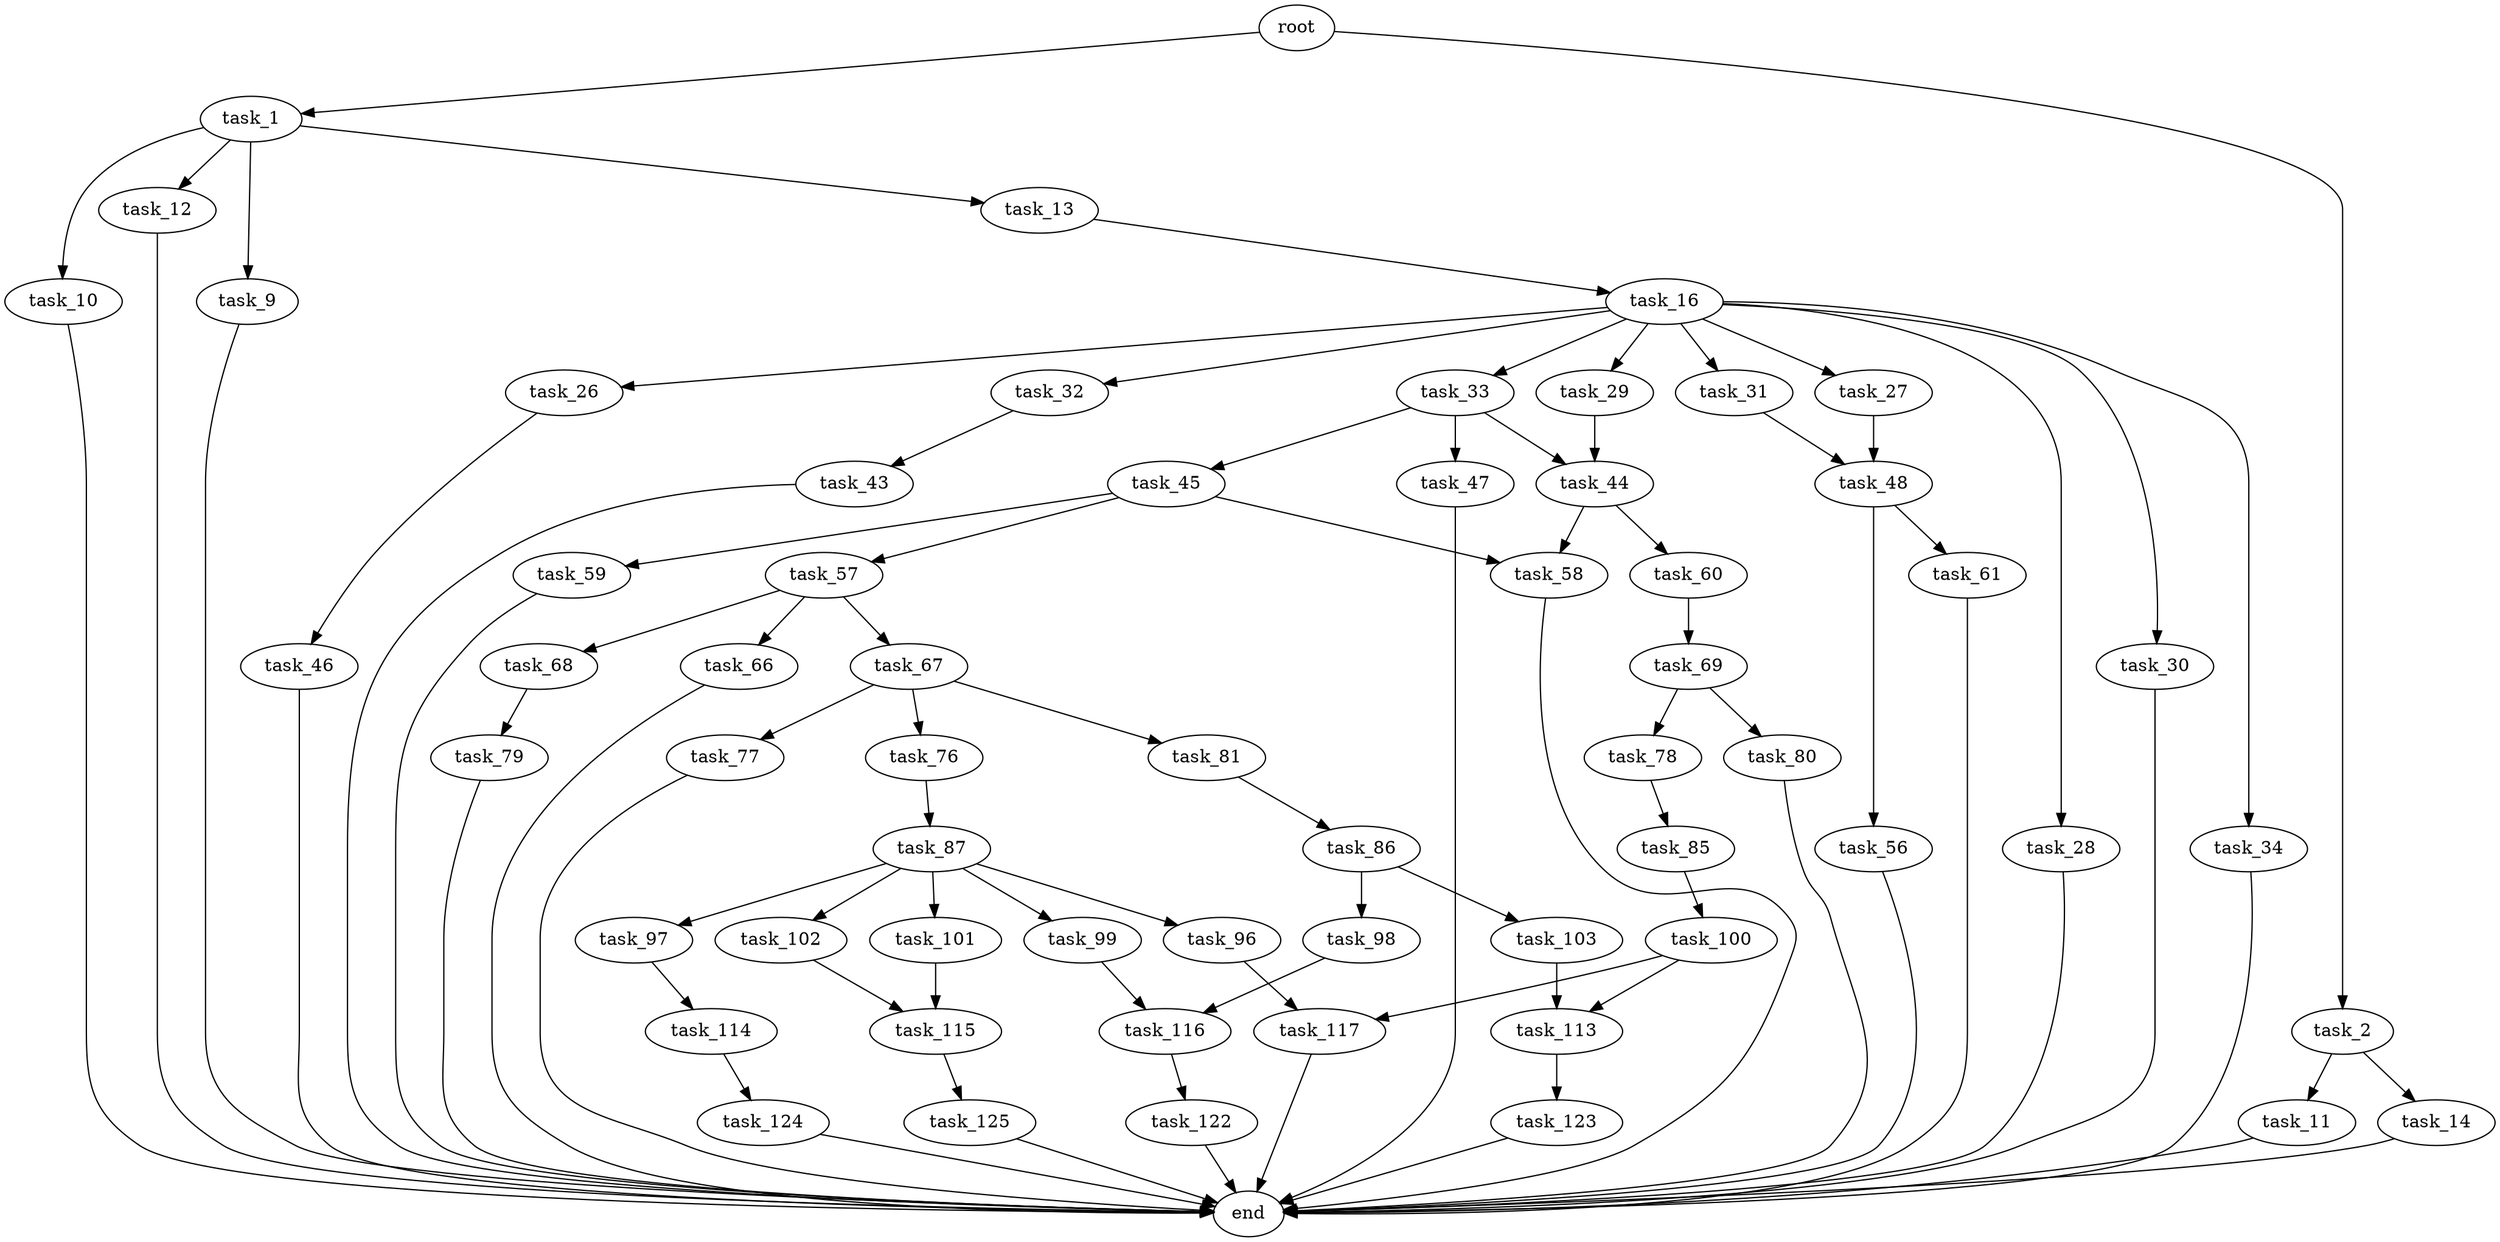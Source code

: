 digraph G {
  root [size="0.000000"];
  task_1 [size="782757789696.000000"];
  task_2 [size="16491991173.000000"];
  task_9 [size="13851446210.000000"];
  task_10 [size="549755813888.000000"];
  task_12 [size="28991029248.000000"];
  task_13 [size="760781280272.000000"];
  task_11 [size="2202387221.000000"];
  task_14 [size="7930255738.000000"];
  end [size="0.000000"];
  task_16 [size="53592560706.000000"];
  task_26 [size="286602543893.000000"];
  task_27 [size="709327782176.000000"];
  task_28 [size="33047713260.000000"];
  task_29 [size="68719476736.000000"];
  task_30 [size="4250708372.000000"];
  task_31 [size="164983839410.000000"];
  task_32 [size="186676771640.000000"];
  task_33 [size="1088348262952.000000"];
  task_34 [size="1073741824000.000000"];
  task_46 [size="16654356307.000000"];
  task_48 [size="231928233984.000000"];
  task_44 [size="147906989244.000000"];
  task_43 [size="1073741824000.000000"];
  task_45 [size="28991029248.000000"];
  task_47 [size="41571638692.000000"];
  task_58 [size="782757789696.000000"];
  task_60 [size="13947842469.000000"];
  task_57 [size="30349095116.000000"];
  task_59 [size="37166200452.000000"];
  task_56 [size="231928233984.000000"];
  task_61 [size="134217728000.000000"];
  task_66 [size="13709377893.000000"];
  task_67 [size="8464790338.000000"];
  task_68 [size="1073741824000.000000"];
  task_69 [size="68719476736.000000"];
  task_76 [size="231928233984.000000"];
  task_77 [size="231928233984.000000"];
  task_81 [size="231928233984.000000"];
  task_79 [size="368293445632.000000"];
  task_78 [size="549755813888.000000"];
  task_80 [size="134217728000.000000"];
  task_87 [size="1099411498.000000"];
  task_85 [size="28991029248.000000"];
  task_86 [size="235855193132.000000"];
  task_100 [size="24506828910.000000"];
  task_98 [size="1763301384.000000"];
  task_103 [size="843348056.000000"];
  task_96 [size="15489666404.000000"];
  task_97 [size="1275698865295.000000"];
  task_99 [size="9898203760.000000"];
  task_101 [size="2104480372.000000"];
  task_102 [size="231928233984.000000"];
  task_117 [size="3535167987.000000"];
  task_114 [size="7294127347.000000"];
  task_116 [size="231928233984.000000"];
  task_113 [size="472443011264.000000"];
  task_115 [size="134217728000.000000"];
  task_123 [size="8589934592.000000"];
  task_124 [size="1180367489.000000"];
  task_125 [size="3091461648.000000"];
  task_122 [size="68719476736.000000"];

  root -> task_1 [size="1.000000"];
  root -> task_2 [size="1.000000"];
  task_1 -> task_9 [size="679477248.000000"];
  task_1 -> task_10 [size="679477248.000000"];
  task_1 -> task_12 [size="679477248.000000"];
  task_1 -> task_13 [size="679477248.000000"];
  task_2 -> task_11 [size="301989888.000000"];
  task_2 -> task_14 [size="301989888.000000"];
  task_9 -> end [size="1.000000"];
  task_10 -> end [size="1.000000"];
  task_12 -> end [size="1.000000"];
  task_13 -> task_16 [size="536870912.000000"];
  task_11 -> end [size="1.000000"];
  task_14 -> end [size="1.000000"];
  task_16 -> task_26 [size="838860800.000000"];
  task_16 -> task_27 [size="838860800.000000"];
  task_16 -> task_28 [size="838860800.000000"];
  task_16 -> task_29 [size="838860800.000000"];
  task_16 -> task_30 [size="838860800.000000"];
  task_16 -> task_31 [size="838860800.000000"];
  task_16 -> task_32 [size="838860800.000000"];
  task_16 -> task_33 [size="838860800.000000"];
  task_16 -> task_34 [size="838860800.000000"];
  task_26 -> task_46 [size="301989888.000000"];
  task_27 -> task_48 [size="536870912.000000"];
  task_28 -> end [size="1.000000"];
  task_29 -> task_44 [size="134217728.000000"];
  task_30 -> end [size="1.000000"];
  task_31 -> task_48 [size="301989888.000000"];
  task_32 -> task_43 [size="411041792.000000"];
  task_33 -> task_44 [size="838860800.000000"];
  task_33 -> task_45 [size="838860800.000000"];
  task_33 -> task_47 [size="838860800.000000"];
  task_34 -> end [size="1.000000"];
  task_46 -> end [size="1.000000"];
  task_48 -> task_56 [size="301989888.000000"];
  task_48 -> task_61 [size="301989888.000000"];
  task_44 -> task_58 [size="209715200.000000"];
  task_44 -> task_60 [size="209715200.000000"];
  task_43 -> end [size="1.000000"];
  task_45 -> task_57 [size="75497472.000000"];
  task_45 -> task_58 [size="75497472.000000"];
  task_45 -> task_59 [size="75497472.000000"];
  task_47 -> end [size="1.000000"];
  task_58 -> end [size="1.000000"];
  task_60 -> task_69 [size="411041792.000000"];
  task_57 -> task_66 [size="838860800.000000"];
  task_57 -> task_67 [size="838860800.000000"];
  task_57 -> task_68 [size="838860800.000000"];
  task_59 -> end [size="1.000000"];
  task_56 -> end [size="1.000000"];
  task_61 -> end [size="1.000000"];
  task_66 -> end [size="1.000000"];
  task_67 -> task_76 [size="134217728.000000"];
  task_67 -> task_77 [size="134217728.000000"];
  task_67 -> task_81 [size="134217728.000000"];
  task_68 -> task_79 [size="838860800.000000"];
  task_69 -> task_78 [size="134217728.000000"];
  task_69 -> task_80 [size="134217728.000000"];
  task_76 -> task_87 [size="301989888.000000"];
  task_77 -> end [size="1.000000"];
  task_81 -> task_86 [size="301989888.000000"];
  task_79 -> end [size="1.000000"];
  task_78 -> task_85 [size="536870912.000000"];
  task_80 -> end [size="1.000000"];
  task_87 -> task_96 [size="33554432.000000"];
  task_87 -> task_97 [size="33554432.000000"];
  task_87 -> task_99 [size="33554432.000000"];
  task_87 -> task_101 [size="33554432.000000"];
  task_87 -> task_102 [size="33554432.000000"];
  task_85 -> task_100 [size="75497472.000000"];
  task_86 -> task_98 [size="536870912.000000"];
  task_86 -> task_103 [size="536870912.000000"];
  task_100 -> task_113 [size="536870912.000000"];
  task_100 -> task_117 [size="536870912.000000"];
  task_98 -> task_116 [size="33554432.000000"];
  task_103 -> task_113 [size="33554432.000000"];
  task_96 -> task_117 [size="679477248.000000"];
  task_97 -> task_114 [size="838860800.000000"];
  task_99 -> task_116 [size="536870912.000000"];
  task_101 -> task_115 [size="33554432.000000"];
  task_102 -> task_115 [size="301989888.000000"];
  task_117 -> end [size="1.000000"];
  task_114 -> task_124 [size="209715200.000000"];
  task_116 -> task_122 [size="301989888.000000"];
  task_113 -> task_123 [size="679477248.000000"];
  task_115 -> task_125 [size="209715200.000000"];
  task_123 -> end [size="1.000000"];
  task_124 -> end [size="1.000000"];
  task_125 -> end [size="1.000000"];
  task_122 -> end [size="1.000000"];
}

